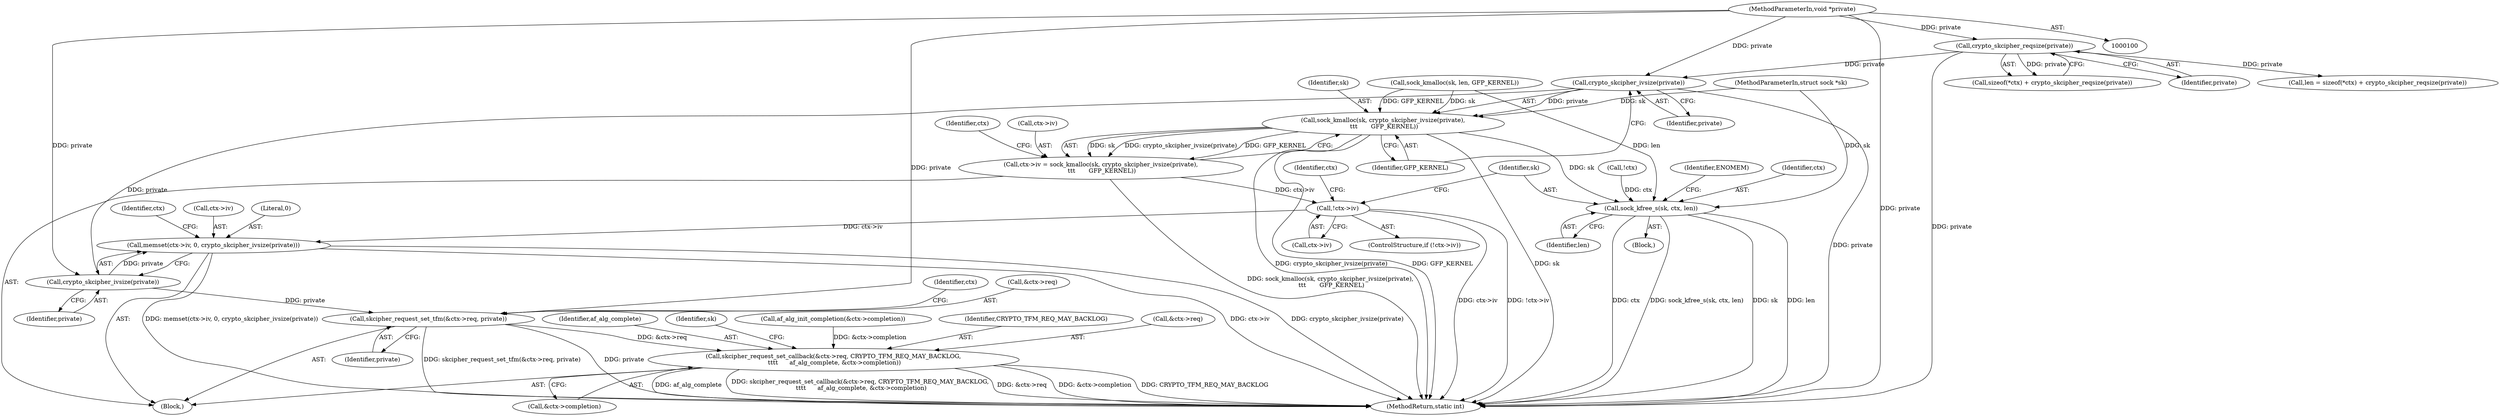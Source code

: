digraph "1_linux_dd504589577d8e8e70f51f997ad487a4cb6c026f@API" {
"1000137" [label="(Call,crypto_skcipher_ivsize(private))"];
"1000117" [label="(Call,crypto_skcipher_reqsize(private))"];
"1000101" [label="(MethodParameterIn,void *private)"];
"1000135" [label="(Call,sock_kmalloc(sk, crypto_skcipher_ivsize(private),\n \t\t\t       GFP_KERNEL))"];
"1000131" [label="(Call,ctx->iv = sock_kmalloc(sk, crypto_skcipher_ivsize(private),\n \t\t\t       GFP_KERNEL))"];
"1000141" [label="(Call,!ctx->iv)"];
"1000153" [label="(Call,memset(ctx->iv, 0, crypto_skcipher_ivsize(private)))"];
"1000146" [label="(Call,sock_kfree_s(sk, ctx, len))"];
"1000158" [label="(Call,crypto_skcipher_ivsize(private))"];
"1000206" [label="(Call,skcipher_request_set_tfm(&ctx->req, private))"];
"1000212" [label="(Call,skcipher_request_set_callback(&ctx->req, CRYPTO_TFM_REQ_MAY_BACKLOG,\n \t\t\t\t      af_alg_complete, &ctx->completion))"];
"1000137" [label="(Call,crypto_skcipher_ivsize(private))"];
"1000141" [label="(Call,!ctx->iv)"];
"1000102" [label="(MethodParameterIn,struct sock *sk)"];
"1000121" [label="(Call,sock_kmalloc(sk, len, GFP_KERNEL))"];
"1000149" [label="(Identifier,len)"];
"1000126" [label="(Call,!ctx)"];
"1000147" [label="(Identifier,sk)"];
"1000146" [label="(Call,sock_kfree_s(sk, ctx, len))"];
"1000153" [label="(Call,memset(ctx->iv, 0, crypto_skcipher_ivsize(private)))"];
"1000211" [label="(Identifier,private)"];
"1000219" [label="(Call,&ctx->completion)"];
"1000213" [label="(Call,&ctx->req)"];
"1000101" [label="(MethodParameterIn,void *private)"];
"1000152" [label="(Identifier,ENOMEM)"];
"1000118" [label="(Identifier,private)"];
"1000212" [label="(Call,skcipher_request_set_callback(&ctx->req, CRYPTO_TFM_REQ_MAY_BACKLOG,\n \t\t\t\t      af_alg_complete, &ctx->completion))"];
"1000157" [label="(Literal,0)"];
"1000218" [label="(Identifier,af_alg_complete)"];
"1000139" [label="(Identifier,GFP_KERNEL)"];
"1000159" [label="(Identifier,private)"];
"1000163" [label="(Identifier,ctx)"];
"1000143" [label="(Identifier,ctx)"];
"1000136" [label="(Identifier,sk)"];
"1000131" [label="(Call,ctx->iv = sock_kmalloc(sk, crypto_skcipher_ivsize(private),\n \t\t\t       GFP_KERNEL))"];
"1000132" [label="(Call,ctx->iv)"];
"1000148" [label="(Identifier,ctx)"];
"1000155" [label="(Identifier,ctx)"];
"1000158" [label="(Call,crypto_skcipher_ivsize(private))"];
"1000138" [label="(Identifier,private)"];
"1000113" [label="(Call,sizeof(*ctx) + crypto_skcipher_reqsize(private))"];
"1000111" [label="(Call,len = sizeof(*ctx) + crypto_skcipher_reqsize(private))"];
"1000225" [label="(Identifier,sk)"];
"1000230" [label="(MethodReturn,static int)"];
"1000206" [label="(Call,skcipher_request_set_tfm(&ctx->req, private))"];
"1000140" [label="(ControlStructure,if (!ctx->iv))"];
"1000154" [label="(Call,ctx->iv)"];
"1000145" [label="(Block,)"];
"1000103" [label="(Block,)"];
"1000142" [label="(Call,ctx->iv)"];
"1000215" [label="(Identifier,ctx)"];
"1000135" [label="(Call,sock_kmalloc(sk, crypto_skcipher_ivsize(private),\n \t\t\t       GFP_KERNEL))"];
"1000117" [label="(Call,crypto_skcipher_reqsize(private))"];
"1000196" [label="(Call,af_alg_init_completion(&ctx->completion))"];
"1000207" [label="(Call,&ctx->req)"];
"1000217" [label="(Identifier,CRYPTO_TFM_REQ_MAY_BACKLOG)"];
"1000137" -> "1000135"  [label="AST: "];
"1000137" -> "1000138"  [label="CFG: "];
"1000138" -> "1000137"  [label="AST: "];
"1000139" -> "1000137"  [label="CFG: "];
"1000137" -> "1000230"  [label="DDG: private"];
"1000137" -> "1000135"  [label="DDG: private"];
"1000117" -> "1000137"  [label="DDG: private"];
"1000101" -> "1000137"  [label="DDG: private"];
"1000137" -> "1000158"  [label="DDG: private"];
"1000117" -> "1000113"  [label="AST: "];
"1000117" -> "1000118"  [label="CFG: "];
"1000118" -> "1000117"  [label="AST: "];
"1000113" -> "1000117"  [label="CFG: "];
"1000117" -> "1000230"  [label="DDG: private"];
"1000117" -> "1000111"  [label="DDG: private"];
"1000117" -> "1000113"  [label="DDG: private"];
"1000101" -> "1000117"  [label="DDG: private"];
"1000101" -> "1000100"  [label="AST: "];
"1000101" -> "1000230"  [label="DDG: private"];
"1000101" -> "1000158"  [label="DDG: private"];
"1000101" -> "1000206"  [label="DDG: private"];
"1000135" -> "1000131"  [label="AST: "];
"1000135" -> "1000139"  [label="CFG: "];
"1000136" -> "1000135"  [label="AST: "];
"1000139" -> "1000135"  [label="AST: "];
"1000131" -> "1000135"  [label="CFG: "];
"1000135" -> "1000230"  [label="DDG: GFP_KERNEL"];
"1000135" -> "1000230"  [label="DDG: sk"];
"1000135" -> "1000230"  [label="DDG: crypto_skcipher_ivsize(private)"];
"1000135" -> "1000131"  [label="DDG: sk"];
"1000135" -> "1000131"  [label="DDG: crypto_skcipher_ivsize(private)"];
"1000135" -> "1000131"  [label="DDG: GFP_KERNEL"];
"1000121" -> "1000135"  [label="DDG: sk"];
"1000121" -> "1000135"  [label="DDG: GFP_KERNEL"];
"1000102" -> "1000135"  [label="DDG: sk"];
"1000135" -> "1000146"  [label="DDG: sk"];
"1000131" -> "1000103"  [label="AST: "];
"1000132" -> "1000131"  [label="AST: "];
"1000143" -> "1000131"  [label="CFG: "];
"1000131" -> "1000230"  [label="DDG: sock_kmalloc(sk, crypto_skcipher_ivsize(private),\n \t\t\t       GFP_KERNEL)"];
"1000131" -> "1000141"  [label="DDG: ctx->iv"];
"1000141" -> "1000140"  [label="AST: "];
"1000141" -> "1000142"  [label="CFG: "];
"1000142" -> "1000141"  [label="AST: "];
"1000147" -> "1000141"  [label="CFG: "];
"1000155" -> "1000141"  [label="CFG: "];
"1000141" -> "1000230"  [label="DDG: ctx->iv"];
"1000141" -> "1000230"  [label="DDG: !ctx->iv"];
"1000141" -> "1000153"  [label="DDG: ctx->iv"];
"1000153" -> "1000103"  [label="AST: "];
"1000153" -> "1000158"  [label="CFG: "];
"1000154" -> "1000153"  [label="AST: "];
"1000157" -> "1000153"  [label="AST: "];
"1000158" -> "1000153"  [label="AST: "];
"1000163" -> "1000153"  [label="CFG: "];
"1000153" -> "1000230"  [label="DDG: crypto_skcipher_ivsize(private)"];
"1000153" -> "1000230"  [label="DDG: memset(ctx->iv, 0, crypto_skcipher_ivsize(private))"];
"1000153" -> "1000230"  [label="DDG: ctx->iv"];
"1000158" -> "1000153"  [label="DDG: private"];
"1000146" -> "1000145"  [label="AST: "];
"1000146" -> "1000149"  [label="CFG: "];
"1000147" -> "1000146"  [label="AST: "];
"1000148" -> "1000146"  [label="AST: "];
"1000149" -> "1000146"  [label="AST: "];
"1000152" -> "1000146"  [label="CFG: "];
"1000146" -> "1000230"  [label="DDG: len"];
"1000146" -> "1000230"  [label="DDG: ctx"];
"1000146" -> "1000230"  [label="DDG: sock_kfree_s(sk, ctx, len)"];
"1000146" -> "1000230"  [label="DDG: sk"];
"1000102" -> "1000146"  [label="DDG: sk"];
"1000126" -> "1000146"  [label="DDG: ctx"];
"1000121" -> "1000146"  [label="DDG: len"];
"1000158" -> "1000159"  [label="CFG: "];
"1000159" -> "1000158"  [label="AST: "];
"1000158" -> "1000206"  [label="DDG: private"];
"1000206" -> "1000103"  [label="AST: "];
"1000206" -> "1000211"  [label="CFG: "];
"1000207" -> "1000206"  [label="AST: "];
"1000211" -> "1000206"  [label="AST: "];
"1000215" -> "1000206"  [label="CFG: "];
"1000206" -> "1000230"  [label="DDG: skcipher_request_set_tfm(&ctx->req, private)"];
"1000206" -> "1000230"  [label="DDG: private"];
"1000206" -> "1000212"  [label="DDG: &ctx->req"];
"1000212" -> "1000103"  [label="AST: "];
"1000212" -> "1000219"  [label="CFG: "];
"1000213" -> "1000212"  [label="AST: "];
"1000217" -> "1000212"  [label="AST: "];
"1000218" -> "1000212"  [label="AST: "];
"1000219" -> "1000212"  [label="AST: "];
"1000225" -> "1000212"  [label="CFG: "];
"1000212" -> "1000230"  [label="DDG: &ctx->completion"];
"1000212" -> "1000230"  [label="DDG: CRYPTO_TFM_REQ_MAY_BACKLOG"];
"1000212" -> "1000230"  [label="DDG: af_alg_complete"];
"1000212" -> "1000230"  [label="DDG: skcipher_request_set_callback(&ctx->req, CRYPTO_TFM_REQ_MAY_BACKLOG,\n \t\t\t\t      af_alg_complete, &ctx->completion)"];
"1000212" -> "1000230"  [label="DDG: &ctx->req"];
"1000196" -> "1000212"  [label="DDG: &ctx->completion"];
}
